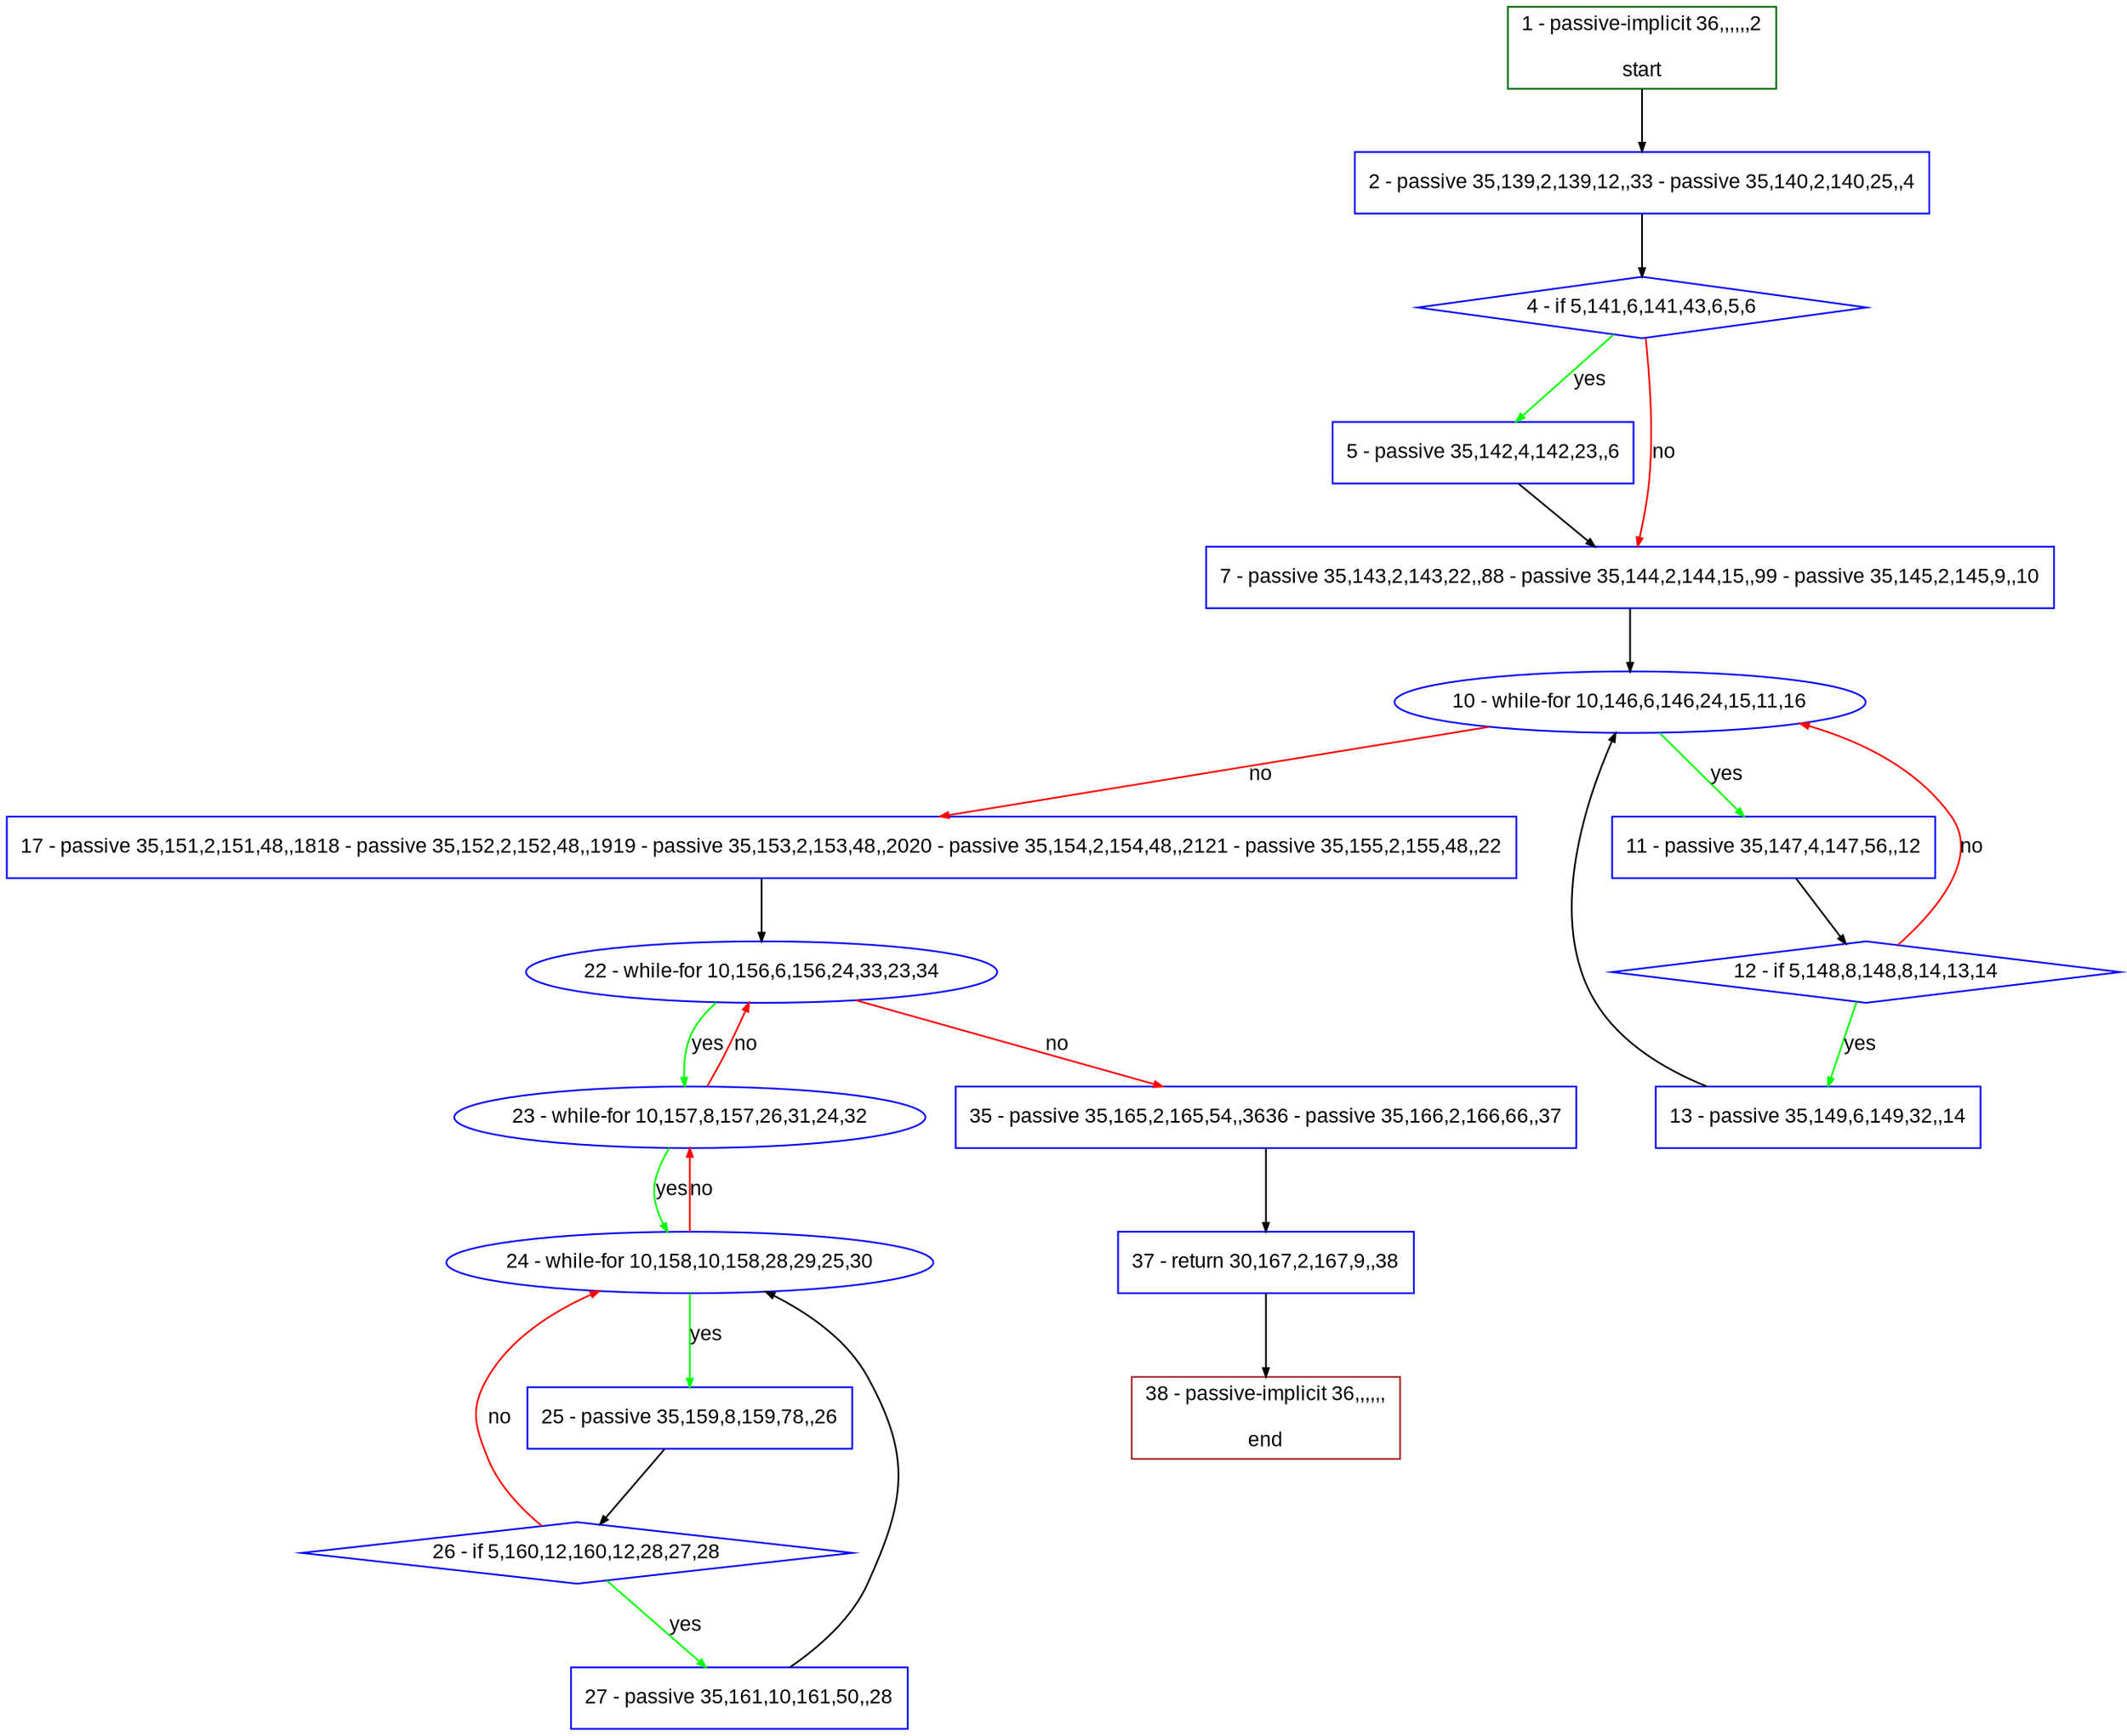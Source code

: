 digraph "" {
  graph [pack="true", label="", fontsize="12", packmode="clust", fontname="Arial", fillcolor="#FFFFCC", bgcolor="white", style="rounded,filled", compound="true"];
  node [node_initialized="no", label="", color="grey", fontsize="12", fillcolor="white", fontname="Arial", style="filled", shape="rectangle", compound="true", fixedsize="false"];
  edge [fontcolor="black", arrowhead="normal", arrowtail="none", arrowsize="0.5", ltail="", label="", color="black", fontsize="12", lhead="", fontname="Arial", dir="forward", compound="true"];
  __N1 [label="2 - passive 35,139,2,139,12,,33 - passive 35,140,2,140,25,,4", color="#0000ff", fillcolor="#ffffff", style="filled", shape="box"];
  __N2 [label="1 - passive-implicit 36,,,,,,2\n\nstart", color="#006400", fillcolor="#ffffff", style="filled", shape="box"];
  __N3 [label="4 - if 5,141,6,141,43,6,5,6", color="#0000ff", fillcolor="#ffffff", style="filled", shape="diamond"];
  __N4 [label="5 - passive 35,142,4,142,23,,6", color="#0000ff", fillcolor="#ffffff", style="filled", shape="box"];
  __N5 [label="7 - passive 35,143,2,143,22,,88 - passive 35,144,2,144,15,,99 - passive 35,145,2,145,9,,10", color="#0000ff", fillcolor="#ffffff", style="filled", shape="box"];
  __N6 [label="10 - while-for 10,146,6,146,24,15,11,16", color="#0000ff", fillcolor="#ffffff", style="filled", shape="oval"];
  __N7 [label="11 - passive 35,147,4,147,56,,12", color="#0000ff", fillcolor="#ffffff", style="filled", shape="box"];
  __N8 [label="17 - passive 35,151,2,151,48,,1818 - passive 35,152,2,152,48,,1919 - passive 35,153,2,153,48,,2020 - passive 35,154,2,154,48,,2121 - passive 35,155,2,155,48,,22", color="#0000ff", fillcolor="#ffffff", style="filled", shape="box"];
  __N9 [label="12 - if 5,148,8,148,8,14,13,14", color="#0000ff", fillcolor="#ffffff", style="filled", shape="diamond"];
  __N10 [label="13 - passive 35,149,6,149,32,,14", color="#0000ff", fillcolor="#ffffff", style="filled", shape="box"];
  __N11 [label="22 - while-for 10,156,6,156,24,33,23,34", color="#0000ff", fillcolor="#ffffff", style="filled", shape="oval"];
  __N12 [label="23 - while-for 10,157,8,157,26,31,24,32", color="#0000ff", fillcolor="#ffffff", style="filled", shape="oval"];
  __N13 [label="35 - passive 35,165,2,165,54,,3636 - passive 35,166,2,166,66,,37", color="#0000ff", fillcolor="#ffffff", style="filled", shape="box"];
  __N14 [label="24 - while-for 10,158,10,158,28,29,25,30", color="#0000ff", fillcolor="#ffffff", style="filled", shape="oval"];
  __N15 [label="25 - passive 35,159,8,159,78,,26", color="#0000ff", fillcolor="#ffffff", style="filled", shape="box"];
  __N16 [label="26 - if 5,160,12,160,12,28,27,28", color="#0000ff", fillcolor="#ffffff", style="filled", shape="diamond"];
  __N17 [label="27 - passive 35,161,10,161,50,,28", color="#0000ff", fillcolor="#ffffff", style="filled", shape="box"];
  __N18 [label="37 - return 30,167,2,167,9,,38", color="#0000ff", fillcolor="#ffffff", style="filled", shape="box"];
  __N19 [label="38 - passive-implicit 36,,,,,,\n\nend", color="#a52a2a", fillcolor="#ffffff", style="filled", shape="box"];
  __N2 -> __N1 [arrowhead="normal", arrowtail="none", color="#000000", label="", dir="forward"];
  __N1 -> __N3 [arrowhead="normal", arrowtail="none", color="#000000", label="", dir="forward"];
  __N3 -> __N4 [arrowhead="normal", arrowtail="none", color="#00ff00", label="yes", dir="forward"];
  __N3 -> __N5 [arrowhead="normal", arrowtail="none", color="#ff0000", label="no", dir="forward"];
  __N4 -> __N5 [arrowhead="normal", arrowtail="none", color="#000000", label="", dir="forward"];
  __N5 -> __N6 [arrowhead="normal", arrowtail="none", color="#000000", label="", dir="forward"];
  __N6 -> __N7 [arrowhead="normal", arrowtail="none", color="#00ff00", label="yes", dir="forward"];
  __N6 -> __N8 [arrowhead="normal", arrowtail="none", color="#ff0000", label="no", dir="forward"];
  __N7 -> __N9 [arrowhead="normal", arrowtail="none", color="#000000", label="", dir="forward"];
  __N9 -> __N6 [arrowhead="normal", arrowtail="none", color="#ff0000", label="no", dir="forward"];
  __N9 -> __N10 [arrowhead="normal", arrowtail="none", color="#00ff00", label="yes", dir="forward"];
  __N10 -> __N6 [arrowhead="normal", arrowtail="none", color="#000000", label="", dir="forward"];
  __N8 -> __N11 [arrowhead="normal", arrowtail="none", color="#000000", label="", dir="forward"];
  __N11 -> __N12 [arrowhead="normal", arrowtail="none", color="#00ff00", label="yes", dir="forward"];
  __N12 -> __N11 [arrowhead="normal", arrowtail="none", color="#ff0000", label="no", dir="forward"];
  __N11 -> __N13 [arrowhead="normal", arrowtail="none", color="#ff0000", label="no", dir="forward"];
  __N12 -> __N14 [arrowhead="normal", arrowtail="none", color="#00ff00", label="yes", dir="forward"];
  __N14 -> __N12 [arrowhead="normal", arrowtail="none", color="#ff0000", label="no", dir="forward"];
  __N14 -> __N15 [arrowhead="normal", arrowtail="none", color="#00ff00", label="yes", dir="forward"];
  __N15 -> __N16 [arrowhead="normal", arrowtail="none", color="#000000", label="", dir="forward"];
  __N16 -> __N14 [arrowhead="normal", arrowtail="none", color="#ff0000", label="no", dir="forward"];
  __N16 -> __N17 [arrowhead="normal", arrowtail="none", color="#00ff00", label="yes", dir="forward"];
  __N17 -> __N14 [arrowhead="normal", arrowtail="none", color="#000000", label="", dir="forward"];
  __N13 -> __N18 [arrowhead="normal", arrowtail="none", color="#000000", label="", dir="forward"];
  __N18 -> __N19 [arrowhead="normal", arrowtail="none", color="#000000", label="", dir="forward"];
}
